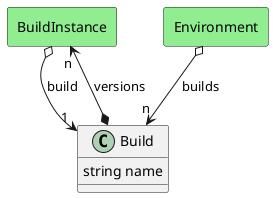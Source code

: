 @startuml

class "Build" as Model {
 string name

 
}

rectangle "BuildInstance" as BuildInstance #lightblue {
}

Model *--> "n" BuildInstance : versions




    rectangle "BuildInstance" as BuildInstance #lightgreen {
    }
    
        BuildInstance   o--> "1" Model : "build"
    
    rectangle "Environment" as Environment #lightgreen {
    }
    
        Environment   o--> "n" Model : "builds"
    

@enduml
